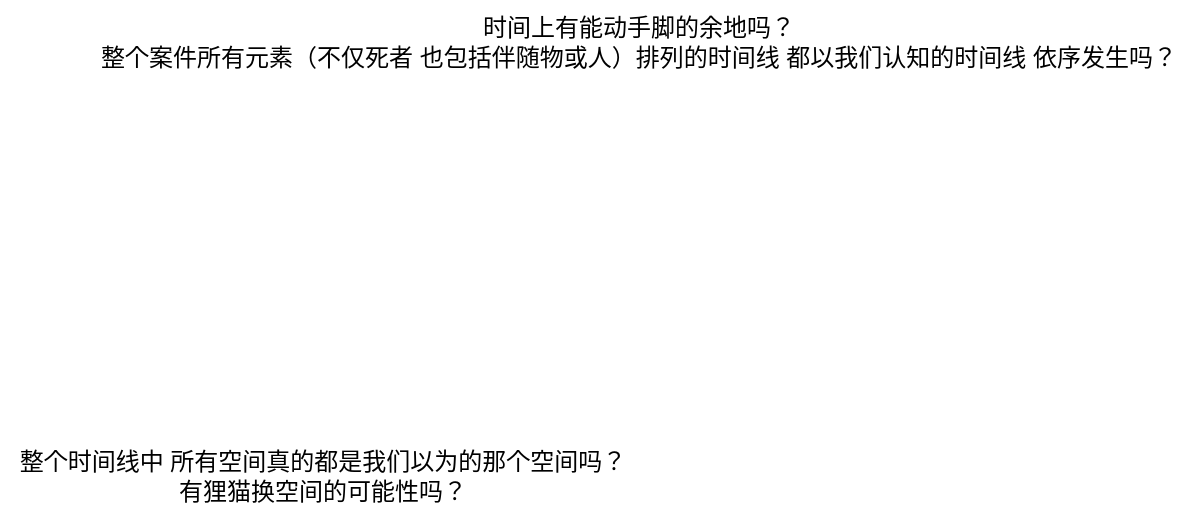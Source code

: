 <mxfile version="21.4.0" type="github">
  <diagram name="第 1 页" id="PGNTQEvJD_Di9o772LLD">
    <mxGraphModel dx="1732" dy="508" grid="0" gridSize="10" guides="1" tooltips="1" connect="1" arrows="1" fold="1" page="0" pageScale="1" pageWidth="827" pageHeight="1169" background="none" math="0" shadow="0">
      <root>
        <mxCell id="0" />
        <mxCell id="1" parent="0" />
        <mxCell id="CYay31WdED9jaQckCyfJ-1" value="时间上有能动手脚的余地吗？&lt;br&gt;整个案件所有元素（不仅死者 也包括伴随物或人）排列的时间线 都以我们认知的时间线 依序发生吗？" style="text;html=1;align=center;verticalAlign=middle;resizable=0;points=[];autosize=1;strokeColor=none;fillColor=none;" parent="1" vertex="1">
          <mxGeometry x="-159" y="69" width="556" height="41" as="geometry" />
        </mxCell>
        <mxCell id="mufvTqYC25JMtMltjPPt-1" value="整个时间线中 所有空间真的都是我们以为的那个空间吗？&lt;br&gt;有狸猫换空间的可能性吗？" style="text;html=1;align=center;verticalAlign=middle;resizable=0;points=[];autosize=1;strokeColor=none;fillColor=none;" vertex="1" parent="1">
          <mxGeometry x="-200" y="286" width="321" height="41" as="geometry" />
        </mxCell>
      </root>
    </mxGraphModel>
  </diagram>
</mxfile>
